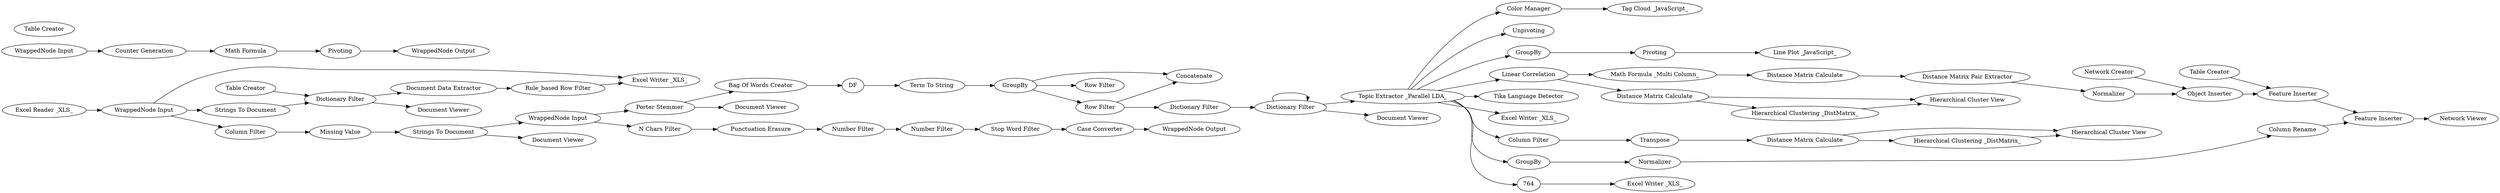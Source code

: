 digraph {
	2 [label="Column Filter"]
	3 [label="Missing Value"]
	4 [label="Strings To Document"]
	5 [label="Document Viewer"]
	22 [label="Punctuation Erasure"]
	23 [label="Number Filter"]
	24 [label="Stop Word Filter"]
	25 [label="Case Converter"]
	26 [label="WrappedNode Input"]
	28 [label="WrappedNode Output"]
	31 [label="Number Filter"]
	32 [label="N Chars Filter"]
	751 [label="Color Manager"]
	757 [label="Topic Extractor _Parallel LDA_"]
	758 [label="Tag Cloud _JavaScript_"]
	759 [label=Pivoting]
	760 [label="WrappedNode Input"]
	761 [label="Math Formula"]
	762 [label="WrappedNode Output"]
	763 [label="Counter Generation"]
	766 [label=Unpivoting]
	767 [label=GroupBy]
	772 [label="Document Viewer"]
	777 [label="Porter Stemmer"]
	769 [label="Bag Of Words Creator"]
	770 [label=DF]
	771 [label="Dictionary Filter"]
	774 [label="Term To String"]
	775 [label=GroupBy]
	776 [label="Row Filter"]
	778 [label="Row Filter"]
	779 [label=Concatenate]
	780 [label="Table Creator"]
	781 [label="Dictionary Filter"]
	791 [label="Document Viewer"]
	792 [label="Linear Correlation"]
	793 [label=Pivoting]
	794 [label="Line Plot _JavaScript_"]
	795 [label="Tika Language Detector"]
	796 [label="Excel Writer _XLS_"]
	797 [label="Distance Matrix Calculate"]
	798 [label="Hierarchical Clustering _DistMatrix_"]
	799 [label="Hierarchical Cluster View"]
	800 [label="Math Formula _Multi Column_"]
	801 [label="Distance Matrix Calculate"]
	802 [label="Hierarchical Clustering _DistMatrix_"]
	803 [label="Hierarchical Cluster View"]
	804 [label=Transpose]
	805 [label="Column Filter"]
	806 [label="Network Creator"]
	807 [label="Object Inserter"]
	808 [label="Network Viewer"]
	809 [label="Distance Matrix Pair Extractor"]
	810 [label="Distance Matrix Calculate"]
	811 [label="Table Creator"]
	812 [label=GroupBy]
	813 [label=Normalizer]
	814 [label="Feature Inserter"]
	815 [label="Feature Inserter"]
	816 [label="Column Rename"]
	828 [label="Excel Reader _XLS_"]
	830 [label="Table Creator"]
	831 [label="Dictionary Filter"]
	832 [label="Strings To Document"]
	833 [label="Document Viewer"]
	834 [label="Document Data Extractor"]
	835 [label="Rule_based Row Filter"]
	836 [label="WrappedNode Input"]
	837 [label="WrappedNode Output"]
	837 [label="Excel Writer _XLS_"]
	839 [label=Normalizer]
	840 [label="Excel Writer _XLS_"]
	22 -> 23
	23 -> 31
	24 -> 25
	25 -> 28
	26 -> 32
	31 -> 24
	32 -> 22
	759 -> 762
	760 -> 763
	761 -> 759
	763 -> 761
	769 -> 770
	770 -> 774
	771 -> 781
	774 -> 775
	775 -> 779
	775 -> 778
	775 -> 776
	778 -> 779
	778 -> 771
	781 -> 781
	830 -> 831
	831 -> 834
	831 -> 833
	832 -> 831
	834 -> 835
	835 -> 837
	836 -> 832
	2 -> 3
	3 -> 4
	4 -> 5
	4 -> 26
	26 -> 777
	751 -> 758
	757 -> 764
	757 -> 767
	757 -> 766
	757 -> 751
	757 -> 805
	757 -> 796
	757 -> 792
	757 -> 795
	757 -> 812
	764 -> 840
	767 -> 793
	777 -> 769
	777 -> 772
	781 -> 791
	781 -> 757
	792 -> 797
	792 -> 800
	793 -> 794
	797 -> 799
	797 -> 798
	798 -> 799
	800 -> 810
	801 -> 803
	801 -> 802
	802 -> 803
	804 -> 801
	805 -> 804
	806 -> 807
	807 -> 814
	809 -> 839
	810 -> 809
	811 -> 814
	812 -> 813
	813 -> 816
	814 -> 815
	815 -> 808
	816 -> 815
	828 -> 836
	836 -> 837
	836 -> 2
	839 -> 807
	rankdir=LR
}
